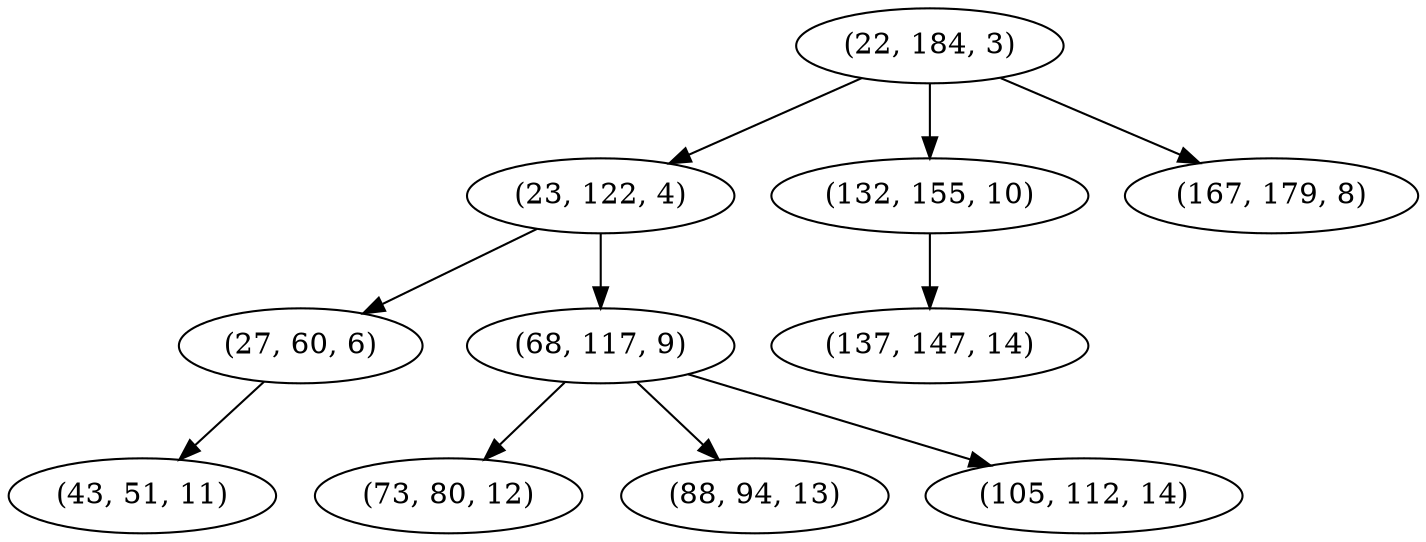 digraph tree {
    "(22, 184, 3)";
    "(23, 122, 4)";
    "(27, 60, 6)";
    "(43, 51, 11)";
    "(68, 117, 9)";
    "(73, 80, 12)";
    "(88, 94, 13)";
    "(105, 112, 14)";
    "(132, 155, 10)";
    "(137, 147, 14)";
    "(167, 179, 8)";
    "(22, 184, 3)" -> "(23, 122, 4)";
    "(22, 184, 3)" -> "(132, 155, 10)";
    "(22, 184, 3)" -> "(167, 179, 8)";
    "(23, 122, 4)" -> "(27, 60, 6)";
    "(23, 122, 4)" -> "(68, 117, 9)";
    "(27, 60, 6)" -> "(43, 51, 11)";
    "(68, 117, 9)" -> "(73, 80, 12)";
    "(68, 117, 9)" -> "(88, 94, 13)";
    "(68, 117, 9)" -> "(105, 112, 14)";
    "(132, 155, 10)" -> "(137, 147, 14)";
}
